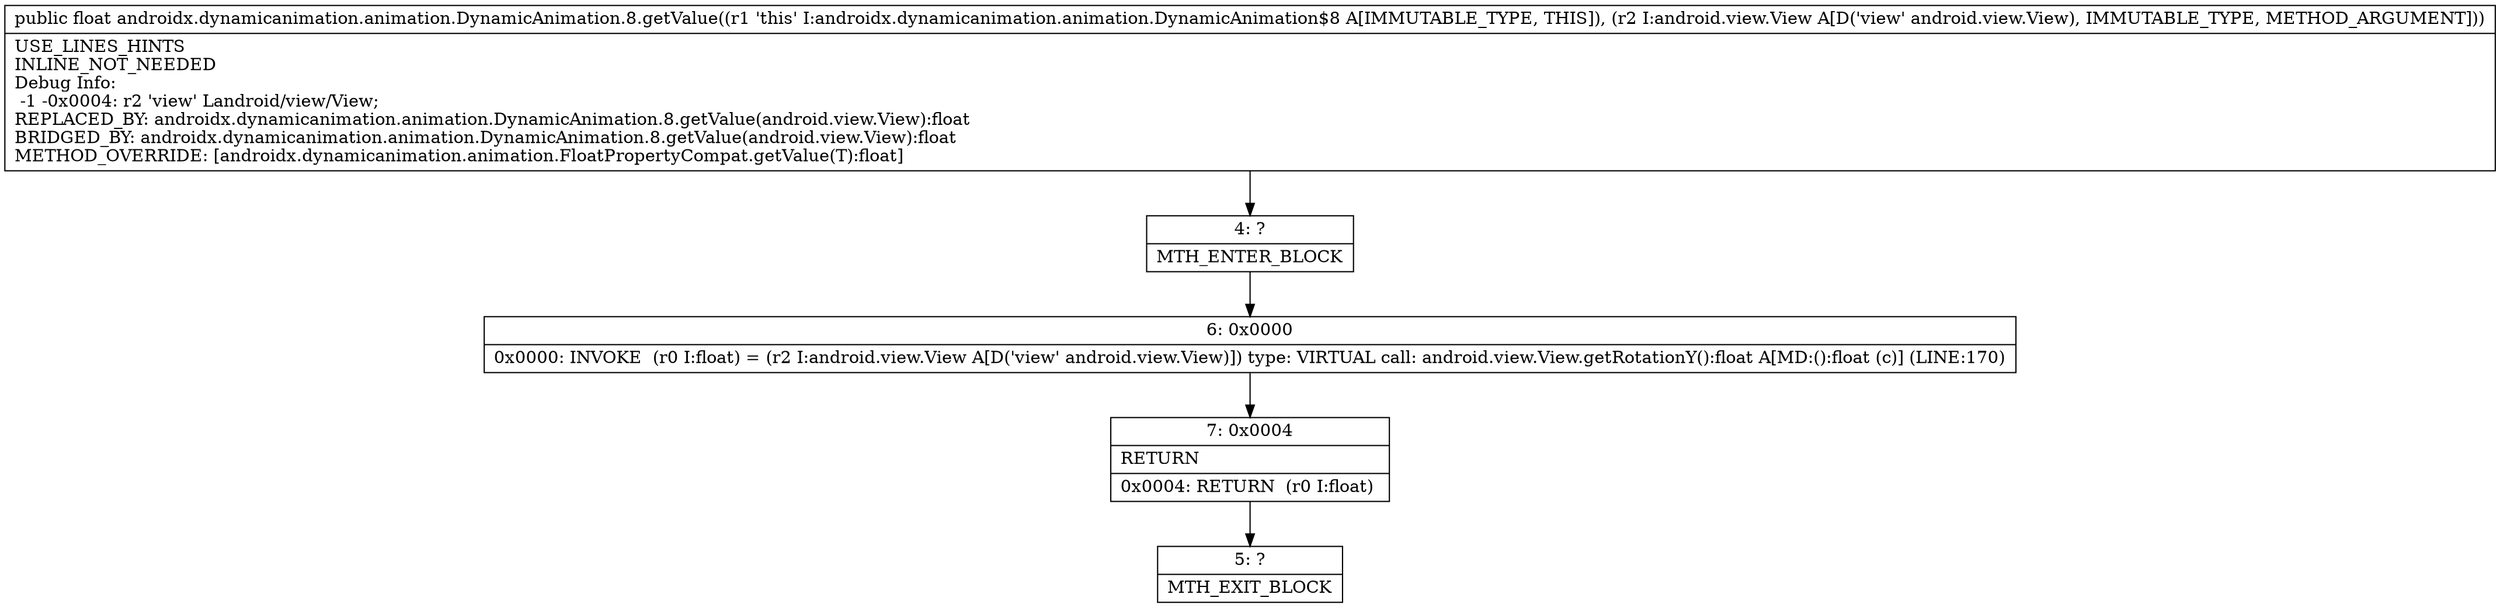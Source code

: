 digraph "CFG forandroidx.dynamicanimation.animation.DynamicAnimation.8.getValue(Landroid\/view\/View;)F" {
Node_4 [shape=record,label="{4\:\ ?|MTH_ENTER_BLOCK\l}"];
Node_6 [shape=record,label="{6\:\ 0x0000|0x0000: INVOKE  (r0 I:float) = (r2 I:android.view.View A[D('view' android.view.View)]) type: VIRTUAL call: android.view.View.getRotationY():float A[MD:():float (c)] (LINE:170)\l}"];
Node_7 [shape=record,label="{7\:\ 0x0004|RETURN\l|0x0004: RETURN  (r0 I:float) \l}"];
Node_5 [shape=record,label="{5\:\ ?|MTH_EXIT_BLOCK\l}"];
MethodNode[shape=record,label="{public float androidx.dynamicanimation.animation.DynamicAnimation.8.getValue((r1 'this' I:androidx.dynamicanimation.animation.DynamicAnimation$8 A[IMMUTABLE_TYPE, THIS]), (r2 I:android.view.View A[D('view' android.view.View), IMMUTABLE_TYPE, METHOD_ARGUMENT]))  | USE_LINES_HINTS\lINLINE_NOT_NEEDED\lDebug Info:\l  \-1 \-0x0004: r2 'view' Landroid\/view\/View;\lREPLACED_BY: androidx.dynamicanimation.animation.DynamicAnimation.8.getValue(android.view.View):float\lBRIDGED_BY: androidx.dynamicanimation.animation.DynamicAnimation.8.getValue(android.view.View):float\lMETHOD_OVERRIDE: [androidx.dynamicanimation.animation.FloatPropertyCompat.getValue(T):float]\l}"];
MethodNode -> Node_4;Node_4 -> Node_6;
Node_6 -> Node_7;
Node_7 -> Node_5;
}

